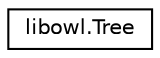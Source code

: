 digraph "Graphical Class Hierarchy"
{
  edge [fontname="Helvetica",fontsize="10",labelfontname="Helvetica",labelfontsize="10"];
  node [fontname="Helvetica",fontsize="10",shape=record];
  rankdir="LR";
  Node1 [label="libowl.Tree",height=0.2,width=0.4,color="black", fillcolor="white", style="filled",URL="$classlibowl_1_1_tree.html"];
}
